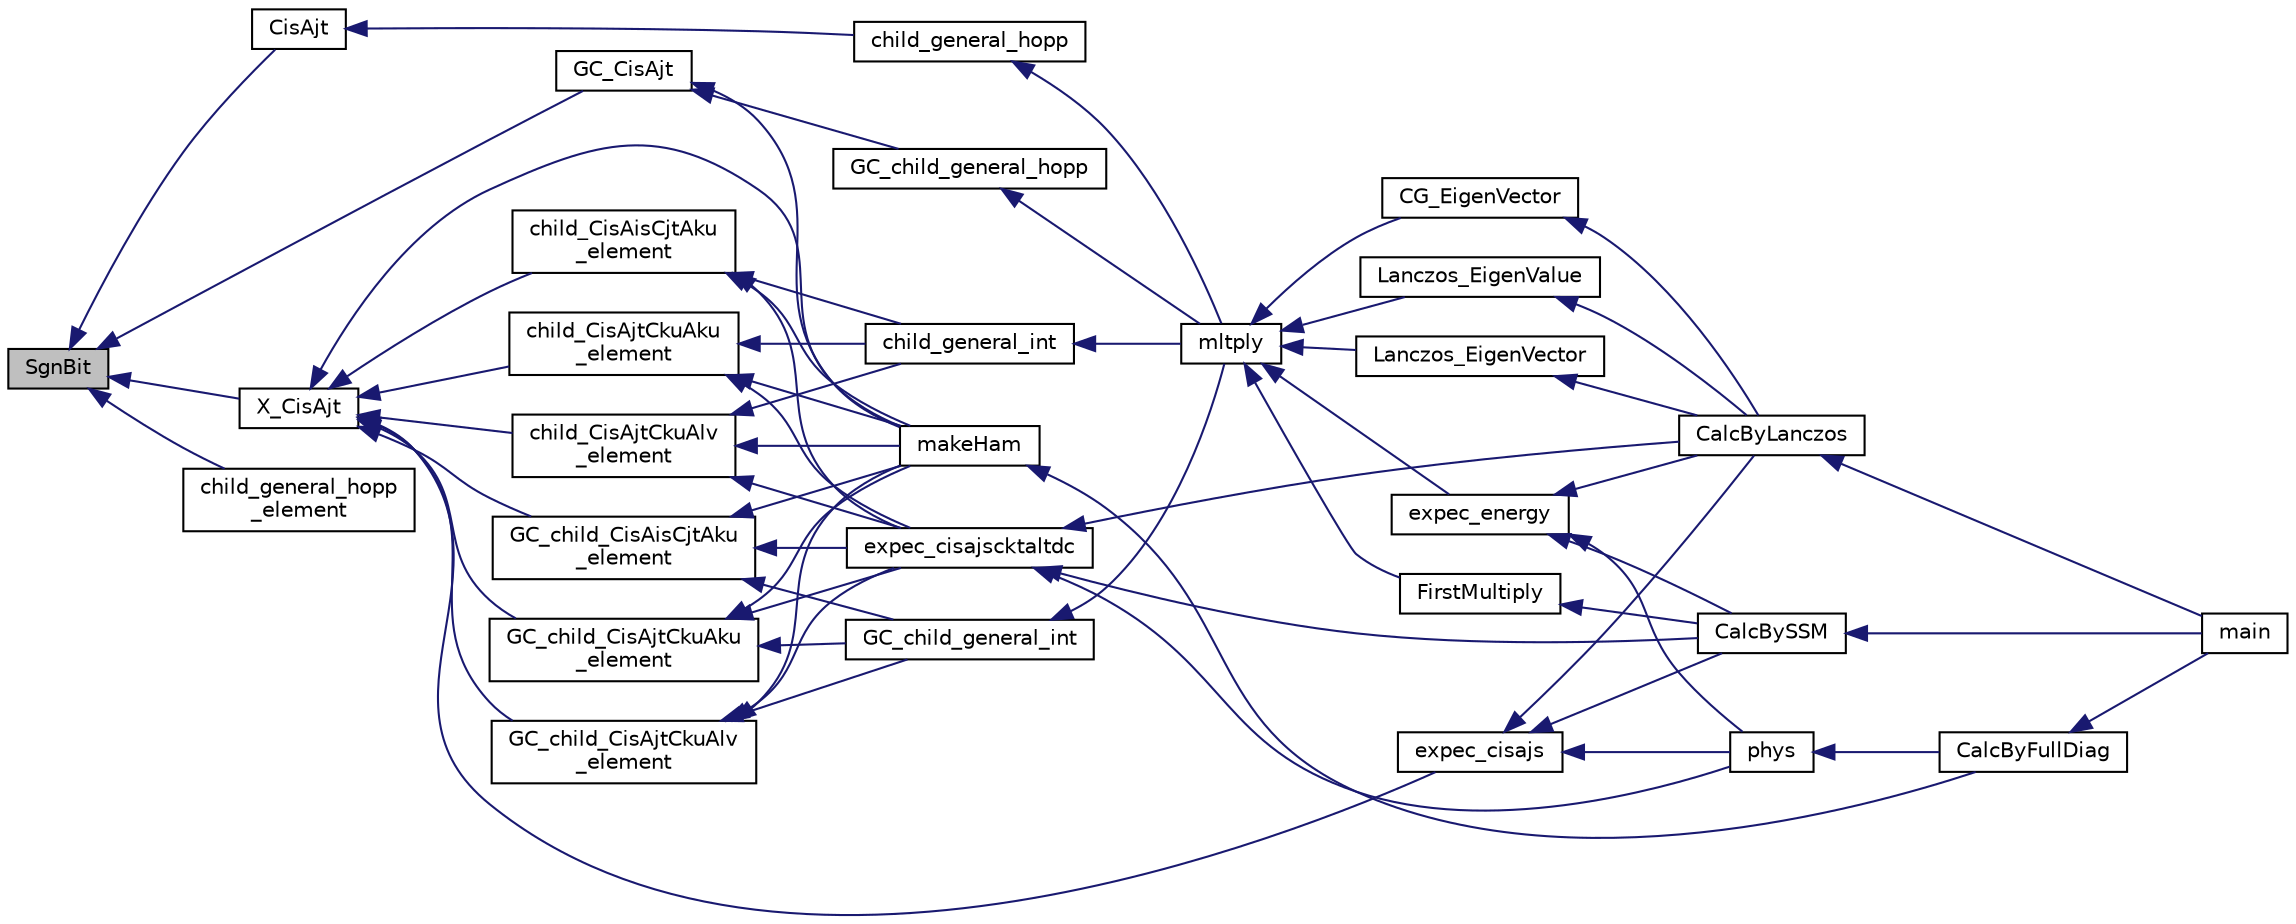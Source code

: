 digraph "SgnBit"
{
 // INTERACTIVE_SVG=YES
  edge [fontname="Helvetica",fontsize="10",labelfontname="Helvetica",labelfontsize="10"];
  node [fontname="Helvetica",fontsize="10",shape=record];
  rankdir="LR";
  Node1 [label="SgnBit",height=0.2,width=0.4,color="black", fillcolor="grey75", style="filled", fontcolor="black"];
  Node1 -> Node2 [dir="back",color="midnightblue",fontsize="10",style="solid",fontname="Helvetica"];
  Node2 [label="CisAjt",height=0.2,width=0.4,color="black", fillcolor="white", style="filled",URL="$mltply_8c.html#aaf0a9a1a4862be39ce011d0acf118928"];
  Node2 -> Node3 [dir="back",color="midnightblue",fontsize="10",style="solid",fontname="Helvetica"];
  Node3 [label="child_general_hopp",height=0.2,width=0.4,color="black", fillcolor="white", style="filled",URL="$mltply_8c.html#ac6de5fa85bba8abb6001cea5f4eae19e"];
  Node3 -> Node4 [dir="back",color="midnightblue",fontsize="10",style="solid",fontname="Helvetica"];
  Node4 [label="mltply",height=0.2,width=0.4,color="black", fillcolor="white", style="filled",URL="$mltply_8c.html#a61eb17d17b7d03aab22aa05b4074a407"];
  Node4 -> Node5 [dir="back",color="midnightblue",fontsize="10",style="solid",fontname="Helvetica"];
  Node5 [label="CG_EigenVector",height=0.2,width=0.4,color="black", fillcolor="white", style="filled",URL="$_c_g___eigen_vector_8h.html#a27dc47878d6c847ba4f6732e66204bf9"];
  Node5 -> Node6 [dir="back",color="midnightblue",fontsize="10",style="solid",fontname="Helvetica"];
  Node6 [label="CalcByLanczos",height=0.2,width=0.4,color="black", fillcolor="white", style="filled",URL="$_calc_by_lanczos_8h.html#a4efefe8077d976196c07adb0803ce2ff"];
  Node6 -> Node7 [dir="back",color="midnightblue",fontsize="10",style="solid",fontname="Helvetica"];
  Node7 [label="main",height=0.2,width=0.4,color="black", fillcolor="white", style="filled",URL="$_h_phi_main_8c.html#a0ddf1224851353fc92bfbff6f499fa97",tooltip="Main program for HPhi. "];
  Node4 -> Node8 [dir="back",color="midnightblue",fontsize="10",style="solid",fontname="Helvetica"];
  Node8 [label="expec_energy",height=0.2,width=0.4,color="black", fillcolor="white", style="filled",URL="$expec__energy_8h.html#a2e04b36916e47b5b605081d51151f0e4"];
  Node8 -> Node6 [dir="back",color="midnightblue",fontsize="10",style="solid",fontname="Helvetica"];
  Node8 -> Node9 [dir="back",color="midnightblue",fontsize="10",style="solid",fontname="Helvetica"];
  Node9 [label="CalcBySSM",height=0.2,width=0.4,color="black", fillcolor="white", style="filled",URL="$_calc_by_t_p_q_8h.html#a7bb0164ecd302a8713c60f99ab50442f"];
  Node9 -> Node7 [dir="back",color="midnightblue",fontsize="10",style="solid",fontname="Helvetica"];
  Node8 -> Node10 [dir="back",color="midnightblue",fontsize="10",style="solid",fontname="Helvetica"];
  Node10 [label="phys",height=0.2,width=0.4,color="black", fillcolor="white", style="filled",URL="$phys_8c.html#a4784e37301cd2d9b525dd754f864f60f"];
  Node10 -> Node11 [dir="back",color="midnightblue",fontsize="10",style="solid",fontname="Helvetica"];
  Node11 [label="CalcByFullDiag",height=0.2,width=0.4,color="black", fillcolor="white", style="filled",URL="$_calc_by_full_diag_8h.html#a67653cce7bc65bc9108006c4c8bfa57b"];
  Node11 -> Node7 [dir="back",color="midnightblue",fontsize="10",style="solid",fontname="Helvetica"];
  Node4 -> Node12 [dir="back",color="midnightblue",fontsize="10",style="solid",fontname="Helvetica"];
  Node12 [label="FirstMultiply",height=0.2,width=0.4,color="black", fillcolor="white", style="filled",URL="$_first_multiply_8h.html#af77e6c8e5905fa1c2f3debb9404d5a86"];
  Node12 -> Node9 [dir="back",color="midnightblue",fontsize="10",style="solid",fontname="Helvetica"];
  Node4 -> Node13 [dir="back",color="midnightblue",fontsize="10",style="solid",fontname="Helvetica"];
  Node13 [label="Lanczos_EigenValue",height=0.2,width=0.4,color="black", fillcolor="white", style="filled",URL="$_lanczos___eigen_value_8c.html#adffde20ad3202934fdc77cfa37472529"];
  Node13 -> Node6 [dir="back",color="midnightblue",fontsize="10",style="solid",fontname="Helvetica"];
  Node4 -> Node14 [dir="back",color="midnightblue",fontsize="10",style="solid",fontname="Helvetica"];
  Node14 [label="Lanczos_EigenVector",height=0.2,width=0.4,color="black", fillcolor="white", style="filled",URL="$_lanczos___eigen_vector_8c.html#a4575347f442614960b1d0555ab1d1ffe"];
  Node14 -> Node6 [dir="back",color="midnightblue",fontsize="10",style="solid",fontname="Helvetica"];
  Node1 -> Node15 [dir="back",color="midnightblue",fontsize="10",style="solid",fontname="Helvetica"];
  Node15 [label="GC_CisAjt",height=0.2,width=0.4,color="black", fillcolor="white", style="filled",URL="$mltply_8c.html#a257628b6ed79f7a93d3d2a9a957bc936"];
  Node15 -> Node16 [dir="back",color="midnightblue",fontsize="10",style="solid",fontname="Helvetica"];
  Node16 [label="makeHam",height=0.2,width=0.4,color="black", fillcolor="white", style="filled",URL="$make_ham_8c.html#a460d5b90ee970a19d8b66c2b30c8cb0b"];
  Node16 -> Node11 [dir="back",color="midnightblue",fontsize="10",style="solid",fontname="Helvetica"];
  Node15 -> Node17 [dir="back",color="midnightblue",fontsize="10",style="solid",fontname="Helvetica"];
  Node17 [label="GC_child_general_hopp",height=0.2,width=0.4,color="black", fillcolor="white", style="filled",URL="$mltply_8c.html#a59f11fc0359c4543168c6a6f61a1ec70"];
  Node17 -> Node4 [dir="back",color="midnightblue",fontsize="10",style="solid",fontname="Helvetica"];
  Node1 -> Node18 [dir="back",color="midnightblue",fontsize="10",style="solid",fontname="Helvetica"];
  Node18 [label="X_CisAjt",height=0.2,width=0.4,color="black", fillcolor="white", style="filled",URL="$mltply_8c.html#a7a06ee438e6410e395f2d2142529bb34"];
  Node18 -> Node19 [dir="back",color="midnightblue",fontsize="10",style="solid",fontname="Helvetica"];
  Node19 [label="expec_cisajs",height=0.2,width=0.4,color="black", fillcolor="white", style="filled",URL="$expec__cisajs_8h.html#aaaa7c9da11d8ae60fe21f1d046358a6c"];
  Node19 -> Node6 [dir="back",color="midnightblue",fontsize="10",style="solid",fontname="Helvetica"];
  Node19 -> Node9 [dir="back",color="midnightblue",fontsize="10",style="solid",fontname="Helvetica"];
  Node19 -> Node10 [dir="back",color="midnightblue",fontsize="10",style="solid",fontname="Helvetica"];
  Node18 -> Node16 [dir="back",color="midnightblue",fontsize="10",style="solid",fontname="Helvetica"];
  Node18 -> Node20 [dir="back",color="midnightblue",fontsize="10",style="solid",fontname="Helvetica"];
  Node20 [label="child_CisAisCjtAku\l_element",height=0.2,width=0.4,color="black", fillcolor="white", style="filled",URL="$mltply_8c.html#a985bdb0d96a952fc6c447e12ea2b906a"];
  Node20 -> Node21 [dir="back",color="midnightblue",fontsize="10",style="solid",fontname="Helvetica"];
  Node21 [label="expec_cisajscktaltdc",height=0.2,width=0.4,color="black", fillcolor="white", style="filled",URL="$expec__cisajscktaltdc_8h.html#ab1e0307962ebf631818025cd262c4bd9"];
  Node21 -> Node6 [dir="back",color="midnightblue",fontsize="10",style="solid",fontname="Helvetica"];
  Node21 -> Node9 [dir="back",color="midnightblue",fontsize="10",style="solid",fontname="Helvetica"];
  Node21 -> Node10 [dir="back",color="midnightblue",fontsize="10",style="solid",fontname="Helvetica"];
  Node20 -> Node16 [dir="back",color="midnightblue",fontsize="10",style="solid",fontname="Helvetica"];
  Node20 -> Node22 [dir="back",color="midnightblue",fontsize="10",style="solid",fontname="Helvetica"];
  Node22 [label="child_general_int",height=0.2,width=0.4,color="black", fillcolor="white", style="filled",URL="$mltply_8c.html#aef9d79bf221699cecaa1b65b374e5b92"];
  Node22 -> Node4 [dir="back",color="midnightblue",fontsize="10",style="solid",fontname="Helvetica"];
  Node18 -> Node23 [dir="back",color="midnightblue",fontsize="10",style="solid",fontname="Helvetica"];
  Node23 [label="child_CisAjtCkuAku\l_element",height=0.2,width=0.4,color="black", fillcolor="white", style="filled",URL="$mltply_8c.html#a8575bdd2f35cf049753b0617d2693edb"];
  Node23 -> Node21 [dir="back",color="midnightblue",fontsize="10",style="solid",fontname="Helvetica"];
  Node23 -> Node16 [dir="back",color="midnightblue",fontsize="10",style="solid",fontname="Helvetica"];
  Node23 -> Node22 [dir="back",color="midnightblue",fontsize="10",style="solid",fontname="Helvetica"];
  Node18 -> Node24 [dir="back",color="midnightblue",fontsize="10",style="solid",fontname="Helvetica"];
  Node24 [label="child_CisAjtCkuAlv\l_element",height=0.2,width=0.4,color="black", fillcolor="white", style="filled",URL="$mltply_8c.html#a2e64839292192a5851d4be60a4f3561a"];
  Node24 -> Node21 [dir="back",color="midnightblue",fontsize="10",style="solid",fontname="Helvetica"];
  Node24 -> Node16 [dir="back",color="midnightblue",fontsize="10",style="solid",fontname="Helvetica"];
  Node24 -> Node22 [dir="back",color="midnightblue",fontsize="10",style="solid",fontname="Helvetica"];
  Node18 -> Node25 [dir="back",color="midnightblue",fontsize="10",style="solid",fontname="Helvetica"];
  Node25 [label="GC_child_CisAisCjtAku\l_element",height=0.2,width=0.4,color="black", fillcolor="white", style="filled",URL="$mltply_8c.html#a5a389f0d9543e02b5d2e19df0198bafc"];
  Node25 -> Node21 [dir="back",color="midnightblue",fontsize="10",style="solid",fontname="Helvetica"];
  Node25 -> Node16 [dir="back",color="midnightblue",fontsize="10",style="solid",fontname="Helvetica"];
  Node25 -> Node26 [dir="back",color="midnightblue",fontsize="10",style="solid",fontname="Helvetica"];
  Node26 [label="GC_child_general_int",height=0.2,width=0.4,color="black", fillcolor="white", style="filled",URL="$mltply_8c.html#a70e66e6ab9f74ec21130ed2363e24a51"];
  Node26 -> Node4 [dir="back",color="midnightblue",fontsize="10",style="solid",fontname="Helvetica"];
  Node18 -> Node27 [dir="back",color="midnightblue",fontsize="10",style="solid",fontname="Helvetica"];
  Node27 [label="GC_child_CisAjtCkuAku\l_element",height=0.2,width=0.4,color="black", fillcolor="white", style="filled",URL="$mltply_8c.html#ab7d585bf30bbcee8449b8c54d0bb128e"];
  Node27 -> Node21 [dir="back",color="midnightblue",fontsize="10",style="solid",fontname="Helvetica"];
  Node27 -> Node16 [dir="back",color="midnightblue",fontsize="10",style="solid",fontname="Helvetica"];
  Node27 -> Node26 [dir="back",color="midnightblue",fontsize="10",style="solid",fontname="Helvetica"];
  Node18 -> Node28 [dir="back",color="midnightblue",fontsize="10",style="solid",fontname="Helvetica"];
  Node28 [label="GC_child_CisAjtCkuAlv\l_element",height=0.2,width=0.4,color="black", fillcolor="white", style="filled",URL="$mltply_8c.html#a6d06655a28258eea84191579396219e1"];
  Node28 -> Node21 [dir="back",color="midnightblue",fontsize="10",style="solid",fontname="Helvetica"];
  Node28 -> Node16 [dir="back",color="midnightblue",fontsize="10",style="solid",fontname="Helvetica"];
  Node28 -> Node26 [dir="back",color="midnightblue",fontsize="10",style="solid",fontname="Helvetica"];
  Node1 -> Node29 [dir="back",color="midnightblue",fontsize="10",style="solid",fontname="Helvetica"];
  Node29 [label="child_general_hopp\l_element",height=0.2,width=0.4,color="black", fillcolor="white", style="filled",URL="$mltply_8c.html#a5a04f3c78fb2064cf6940036a6c33cee"];
}
